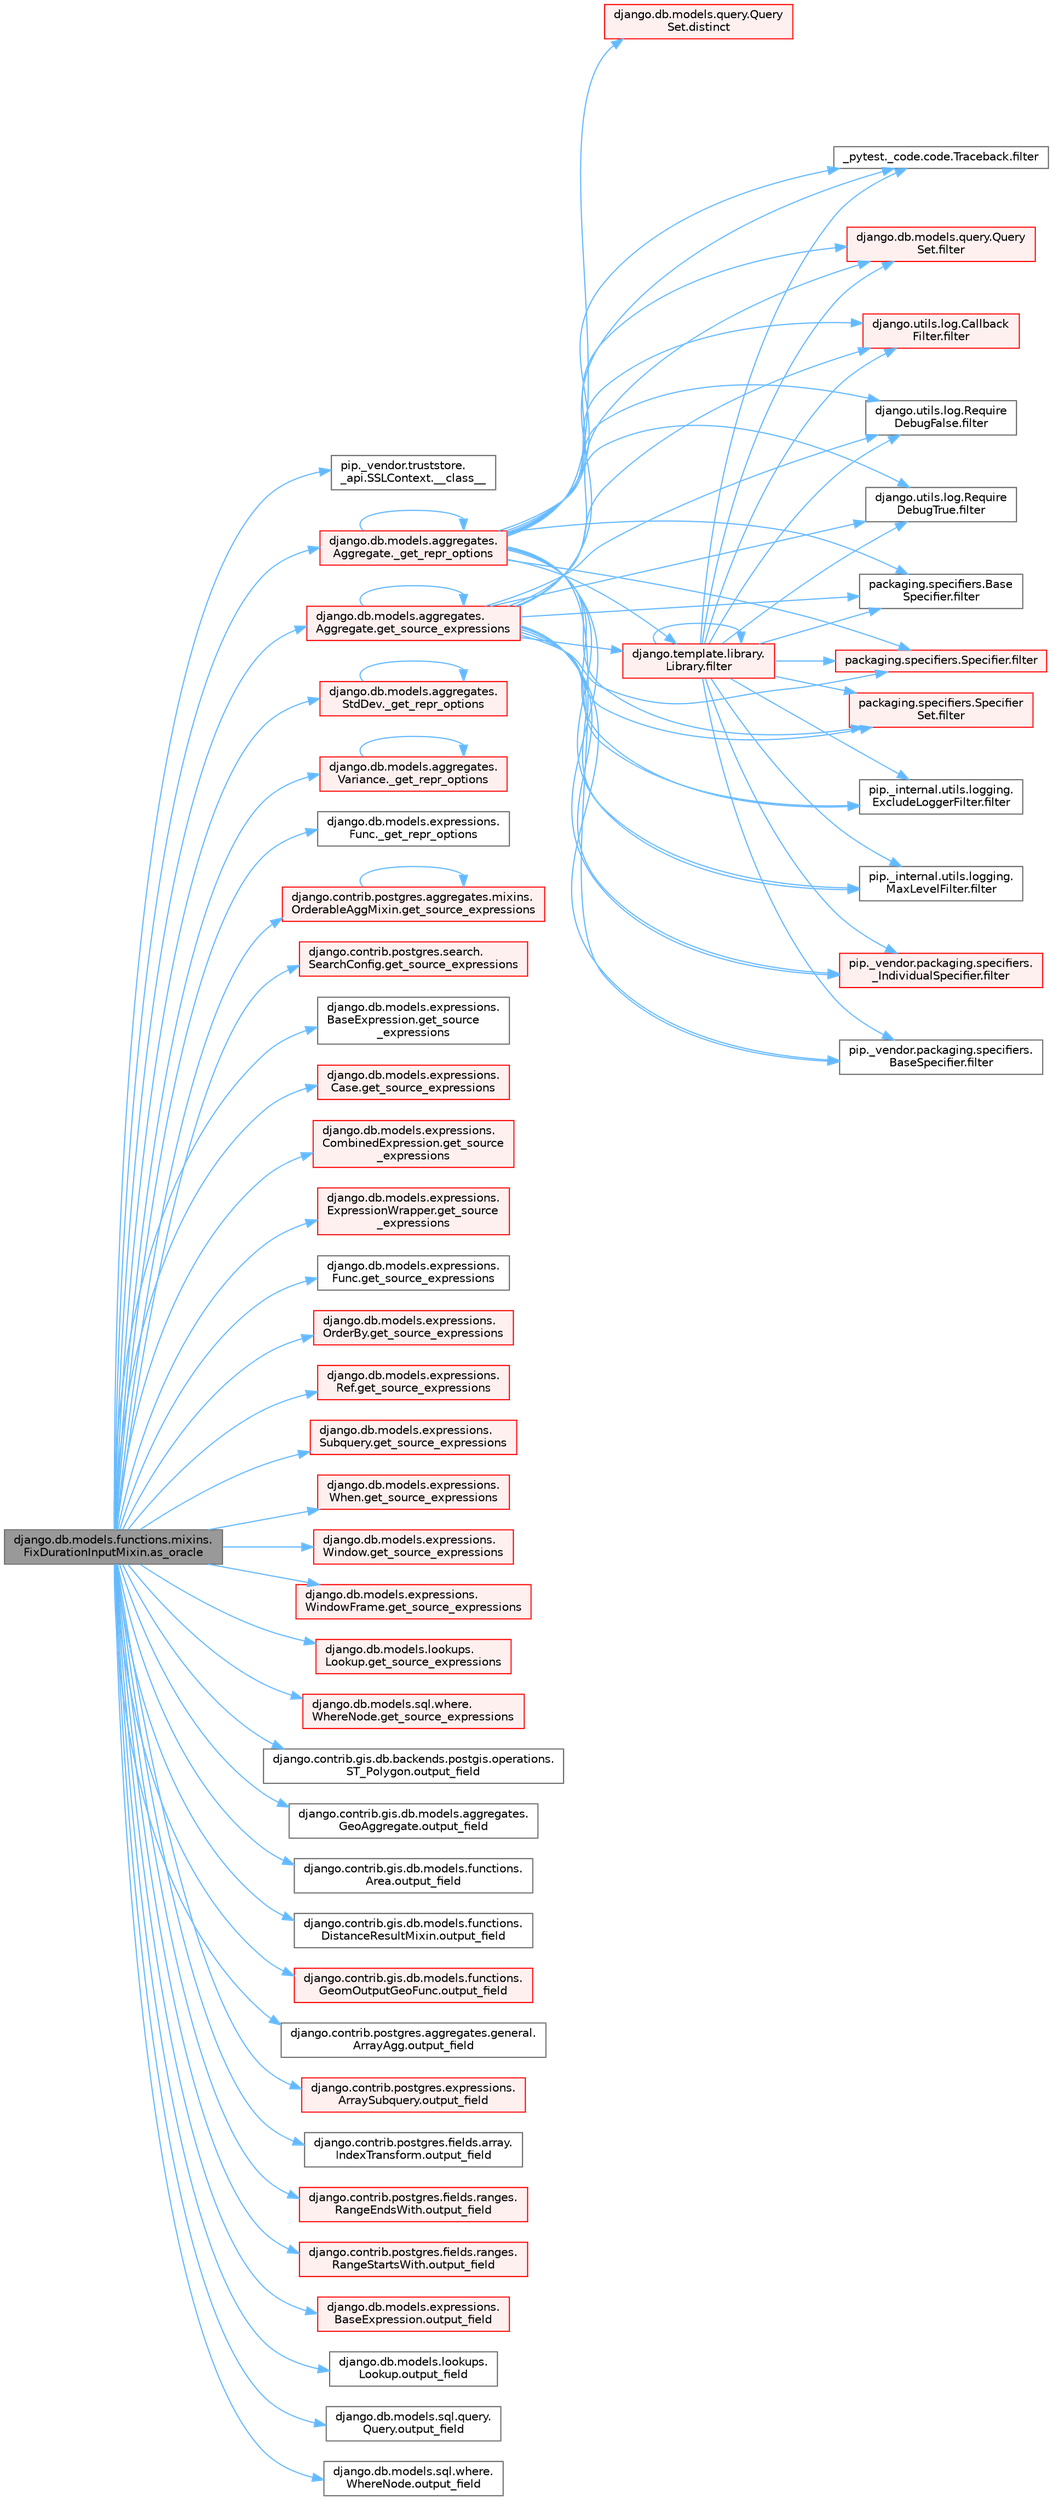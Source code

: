 digraph "django.db.models.functions.mixins.FixDurationInputMixin.as_oracle"
{
 // LATEX_PDF_SIZE
  bgcolor="transparent";
  edge [fontname=Helvetica,fontsize=10,labelfontname=Helvetica,labelfontsize=10];
  node [fontname=Helvetica,fontsize=10,shape=box,height=0.2,width=0.4];
  rankdir="LR";
  Node1 [id="Node000001",label="django.db.models.functions.mixins.\lFixDurationInputMixin.as_oracle",height=0.2,width=0.4,color="gray40", fillcolor="grey60", style="filled", fontcolor="black",tooltip=" "];
  Node1 -> Node2 [id="edge1_Node000001_Node000002",color="steelblue1",style="solid",tooltip=" "];
  Node2 [id="Node000002",label="pip._vendor.truststore.\l_api.SSLContext.__class__",height=0.2,width=0.4,color="grey40", fillcolor="white", style="filled",URL="$classpip_1_1__vendor_1_1truststore_1_1__api_1_1_s_s_l_context.html#a530861514f31eabaa3f513557d6e66de",tooltip=" "];
  Node1 -> Node3 [id="edge2_Node000001_Node000003",color="steelblue1",style="solid",tooltip=" "];
  Node3 [id="Node000003",label="django.db.models.aggregates.\lAggregate._get_repr_options",height=0.2,width=0.4,color="red", fillcolor="#FFF0F0", style="filled",URL="$classdjango_1_1db_1_1models_1_1aggregates_1_1_aggregate.html#a9256cb09b47d2922447ef2d7e78a9cc7",tooltip=" "];
  Node3 -> Node3 [id="edge3_Node000003_Node000003",color="steelblue1",style="solid",tooltip=" "];
  Node3 -> Node4 [id="edge4_Node000003_Node000004",color="steelblue1",style="solid",tooltip=" "];
  Node4 [id="Node000004",label="django.db.models.query.Query\lSet.distinct",height=0.2,width=0.4,color="red", fillcolor="#FFF0F0", style="filled",URL="$classdjango_1_1db_1_1models_1_1query_1_1_query_set.html#aa9770f8430dd78702cc6c439d6ae2f2e",tooltip=" "];
  Node3 -> Node20 [id="edge5_Node000003_Node000020",color="steelblue1",style="solid",tooltip=" "];
  Node20 [id="Node000020",label="_pytest._code.code.Traceback.filter",height=0.2,width=0.4,color="grey40", fillcolor="white", style="filled",URL="$class__pytest_1_1__code_1_1code_1_1_traceback.html#a55d326907d5380a46c4d3e52f002d33f",tooltip=" "];
  Node3 -> Node21 [id="edge6_Node000003_Node000021",color="steelblue1",style="solid",tooltip=" "];
  Node21 [id="Node000021",label="django.db.models.query.Query\lSet.filter",height=0.2,width=0.4,color="red", fillcolor="#FFF0F0", style="filled",URL="$classdjango_1_1db_1_1models_1_1query_1_1_query_set.html#a9c23f79ac5a5310d628b025b5ab7b7c5",tooltip=" "];
  Node3 -> Node23 [id="edge7_Node000003_Node000023",color="steelblue1",style="solid",tooltip=" "];
  Node23 [id="Node000023",label="django.template.library.\lLibrary.filter",height=0.2,width=0.4,color="red", fillcolor="#FFF0F0", style="filled",URL="$classdjango_1_1template_1_1library_1_1_library.html#ac67bb1211ffc0354d5bf33029a58aa43",tooltip=" "];
  Node23 -> Node20 [id="edge8_Node000023_Node000020",color="steelblue1",style="solid",tooltip=" "];
  Node23 -> Node21 [id="edge9_Node000023_Node000021",color="steelblue1",style="solid",tooltip=" "];
  Node23 -> Node23 [id="edge10_Node000023_Node000023",color="steelblue1",style="solid",tooltip=" "];
  Node23 -> Node24 [id="edge11_Node000023_Node000024",color="steelblue1",style="solid",tooltip=" "];
  Node24 [id="Node000024",label="django.utils.log.Callback\lFilter.filter",height=0.2,width=0.4,color="red", fillcolor="#FFF0F0", style="filled",URL="$classdjango_1_1utils_1_1log_1_1_callback_filter.html#acd2761b2200a4e66f4bd5b729ac43db2",tooltip=" "];
  Node23 -> Node30 [id="edge12_Node000023_Node000030",color="steelblue1",style="solid",tooltip=" "];
  Node30 [id="Node000030",label="django.utils.log.Require\lDebugFalse.filter",height=0.2,width=0.4,color="grey40", fillcolor="white", style="filled",URL="$classdjango_1_1utils_1_1log_1_1_require_debug_false.html#a42e51835198458e09fb949a7af83bef8",tooltip=" "];
  Node23 -> Node31 [id="edge13_Node000023_Node000031",color="steelblue1",style="solid",tooltip=" "];
  Node31 [id="Node000031",label="django.utils.log.Require\lDebugTrue.filter",height=0.2,width=0.4,color="grey40", fillcolor="white", style="filled",URL="$classdjango_1_1utils_1_1log_1_1_require_debug_true.html#a8e1e027eea730028f70556810076c0e8",tooltip=" "];
  Node23 -> Node32 [id="edge14_Node000023_Node000032",color="steelblue1",style="solid",tooltip=" "];
  Node32 [id="Node000032",label="packaging.specifiers.Base\lSpecifier.filter",height=0.2,width=0.4,color="grey40", fillcolor="white", style="filled",URL="$classpackaging_1_1specifiers_1_1_base_specifier.html#aa87c3c882d19a56dd1f949c4b1bde70d",tooltip=" "];
  Node23 -> Node33 [id="edge15_Node000023_Node000033",color="steelblue1",style="solid",tooltip=" "];
  Node33 [id="Node000033",label="packaging.specifiers.Specifier.filter",height=0.2,width=0.4,color="red", fillcolor="#FFF0F0", style="filled",URL="$classpackaging_1_1specifiers_1_1_specifier.html#a22d9e14c5343d89e742b098b6d7997f7",tooltip=" "];
  Node23 -> Node74 [id="edge16_Node000023_Node000074",color="steelblue1",style="solid",tooltip=" "];
  Node74 [id="Node000074",label="packaging.specifiers.Specifier\lSet.filter",height=0.2,width=0.4,color="red", fillcolor="#FFF0F0", style="filled",URL="$classpackaging_1_1specifiers_1_1_specifier_set.html#a65b70b2cc0c5bad34b31461955a36d87",tooltip=" "];
  Node23 -> Node105 [id="edge17_Node000023_Node000105",color="steelblue1",style="solid",tooltip=" "];
  Node105 [id="Node000105",label="pip._internal.utils.logging.\lExcludeLoggerFilter.filter",height=0.2,width=0.4,color="grey40", fillcolor="white", style="filled",URL="$classpip_1_1__internal_1_1utils_1_1logging_1_1_exclude_logger_filter.html#a633a3ddcdc0ebbb98edf2f1e0759d22a",tooltip=" "];
  Node23 -> Node106 [id="edge18_Node000023_Node000106",color="steelblue1",style="solid",tooltip=" "];
  Node106 [id="Node000106",label="pip._internal.utils.logging.\lMaxLevelFilter.filter",height=0.2,width=0.4,color="grey40", fillcolor="white", style="filled",URL="$classpip_1_1__internal_1_1utils_1_1logging_1_1_max_level_filter.html#ac46bbe4d91f47ed8f818f64d25ed2085",tooltip=" "];
  Node23 -> Node107 [id="edge19_Node000023_Node000107",color="steelblue1",style="solid",tooltip=" "];
  Node107 [id="Node000107",label="pip._vendor.packaging.specifiers.\l_IndividualSpecifier.filter",height=0.2,width=0.4,color="red", fillcolor="#FFF0F0", style="filled",URL="$classpip_1_1__vendor_1_1packaging_1_1specifiers_1_1___individual_specifier.html#a6203976cfa5ddd6a1f47f8dfe0669fd7",tooltip=" "];
  Node23 -> Node134 [id="edge20_Node000023_Node000134",color="steelblue1",style="solid",tooltip=" "];
  Node134 [id="Node000134",label="pip._vendor.packaging.specifiers.\lBaseSpecifier.filter",height=0.2,width=0.4,color="grey40", fillcolor="white", style="filled",URL="$classpip_1_1__vendor_1_1packaging_1_1specifiers_1_1_base_specifier.html#a1b2ef14b953df0cf1a317ea573d0ea5a",tooltip=" "];
  Node3 -> Node24 [id="edge21_Node000003_Node000024",color="steelblue1",style="solid",tooltip=" "];
  Node3 -> Node30 [id="edge22_Node000003_Node000030",color="steelblue1",style="solid",tooltip=" "];
  Node3 -> Node31 [id="edge23_Node000003_Node000031",color="steelblue1",style="solid",tooltip=" "];
  Node3 -> Node32 [id="edge24_Node000003_Node000032",color="steelblue1",style="solid",tooltip=" "];
  Node3 -> Node33 [id="edge25_Node000003_Node000033",color="steelblue1",style="solid",tooltip=" "];
  Node3 -> Node74 [id="edge26_Node000003_Node000074",color="steelblue1",style="solid",tooltip=" "];
  Node3 -> Node105 [id="edge27_Node000003_Node000105",color="steelblue1",style="solid",tooltip=" "];
  Node3 -> Node106 [id="edge28_Node000003_Node000106",color="steelblue1",style="solid",tooltip=" "];
  Node3 -> Node107 [id="edge29_Node000003_Node000107",color="steelblue1",style="solid",tooltip=" "];
  Node3 -> Node134 [id="edge30_Node000003_Node000134",color="steelblue1",style="solid",tooltip=" "];
  Node1 -> Node4528 [id="edge31_Node000001_Node004528",color="steelblue1",style="solid",tooltip=" "];
  Node4528 [id="Node004528",label="django.db.models.aggregates.\lStdDev._get_repr_options",height=0.2,width=0.4,color="red", fillcolor="#FFF0F0", style="filled",URL="$classdjango_1_1db_1_1models_1_1aggregates_1_1_std_dev.html#a2c36b9037c2741ef6e442da3462fabd0",tooltip=" "];
  Node4528 -> Node4528 [id="edge32_Node004528_Node004528",color="steelblue1",style="solid",tooltip=" "];
  Node1 -> Node4530 [id="edge33_Node000001_Node004530",color="steelblue1",style="solid",tooltip=" "];
  Node4530 [id="Node004530",label="django.db.models.aggregates.\lVariance._get_repr_options",height=0.2,width=0.4,color="red", fillcolor="#FFF0F0", style="filled",URL="$classdjango_1_1db_1_1models_1_1aggregates_1_1_variance.html#add91db811ff80be58f0bef3e87fa4f82",tooltip=" "];
  Node4530 -> Node4530 [id="edge34_Node004530_Node004530",color="steelblue1",style="solid",tooltip=" "];
  Node1 -> Node4531 [id="edge35_Node000001_Node004531",color="steelblue1",style="solid",tooltip=" "];
  Node4531 [id="Node004531",label="django.db.models.expressions.\lFunc._get_repr_options",height=0.2,width=0.4,color="grey40", fillcolor="white", style="filled",URL="$classdjango_1_1db_1_1models_1_1expressions_1_1_func.html#aec138b4dead4541806ac0da1d23f151b",tooltip=" "];
  Node1 -> Node253 [id="edge36_Node000001_Node000253",color="steelblue1",style="solid",tooltip=" "];
  Node253 [id="Node000253",label="django.contrib.postgres.aggregates.mixins.\lOrderableAggMixin.get_source_expressions",height=0.2,width=0.4,color="red", fillcolor="#FFF0F0", style="filled",URL="$classdjango_1_1contrib_1_1postgres_1_1aggregates_1_1mixins_1_1_orderable_agg_mixin.html#abed9d6bb5142aafc8b77ac03f9d7a989",tooltip=" "];
  Node253 -> Node253 [id="edge37_Node000253_Node000253",color="steelblue1",style="solid",tooltip=" "];
  Node1 -> Node255 [id="edge38_Node000001_Node000255",color="steelblue1",style="solid",tooltip=" "];
  Node255 [id="Node000255",label="django.contrib.postgres.search.\lSearchConfig.get_source_expressions",height=0.2,width=0.4,color="red", fillcolor="#FFF0F0", style="filled",URL="$classdjango_1_1contrib_1_1postgres_1_1search_1_1_search_config.html#a2c17d4dfedc6381528df8a0a1b3751bf",tooltip=" "];
  Node1 -> Node258 [id="edge39_Node000001_Node000258",color="steelblue1",style="solid",tooltip=" "];
  Node258 [id="Node000258",label="django.db.models.aggregates.\lAggregate.get_source_expressions",height=0.2,width=0.4,color="red", fillcolor="#FFF0F0", style="filled",URL="$classdjango_1_1db_1_1models_1_1aggregates_1_1_aggregate.html#a4a47839518c013f780a931e4bcf2d4f1",tooltip=" "];
  Node258 -> Node20 [id="edge40_Node000258_Node000020",color="steelblue1",style="solid",tooltip=" "];
  Node258 -> Node21 [id="edge41_Node000258_Node000021",color="steelblue1",style="solid",tooltip=" "];
  Node258 -> Node23 [id="edge42_Node000258_Node000023",color="steelblue1",style="solid",tooltip=" "];
  Node258 -> Node24 [id="edge43_Node000258_Node000024",color="steelblue1",style="solid",tooltip=" "];
  Node258 -> Node30 [id="edge44_Node000258_Node000030",color="steelblue1",style="solid",tooltip=" "];
  Node258 -> Node31 [id="edge45_Node000258_Node000031",color="steelblue1",style="solid",tooltip=" "];
  Node258 -> Node32 [id="edge46_Node000258_Node000032",color="steelblue1",style="solid",tooltip=" "];
  Node258 -> Node33 [id="edge47_Node000258_Node000033",color="steelblue1",style="solid",tooltip=" "];
  Node258 -> Node74 [id="edge48_Node000258_Node000074",color="steelblue1",style="solid",tooltip=" "];
  Node258 -> Node105 [id="edge49_Node000258_Node000105",color="steelblue1",style="solid",tooltip=" "];
  Node258 -> Node106 [id="edge50_Node000258_Node000106",color="steelblue1",style="solid",tooltip=" "];
  Node258 -> Node107 [id="edge51_Node000258_Node000107",color="steelblue1",style="solid",tooltip=" "];
  Node258 -> Node134 [id="edge52_Node000258_Node000134",color="steelblue1",style="solid",tooltip=" "];
  Node258 -> Node258 [id="edge53_Node000258_Node000258",color="steelblue1",style="solid",tooltip=" "];
  Node1 -> Node1268 [id="edge54_Node000001_Node001268",color="steelblue1",style="solid",tooltip=" "];
  Node1268 [id="Node001268",label="django.db.models.expressions.\lBaseExpression.get_source\l_expressions",height=0.2,width=0.4,color="grey40", fillcolor="white", style="filled",URL="$classdjango_1_1db_1_1models_1_1expressions_1_1_base_expression.html#a1a052b2bf91363cc1367dbffb2b47708",tooltip=" "];
  Node1 -> Node1269 [id="edge55_Node000001_Node001269",color="steelblue1",style="solid",tooltip=" "];
  Node1269 [id="Node001269",label="django.db.models.expressions.\lCase.get_source_expressions",height=0.2,width=0.4,color="red", fillcolor="#FFF0F0", style="filled",URL="$classdjango_1_1db_1_1models_1_1expressions_1_1_case.html#a342de2ff64d7b1a41e1a86d89dee51b4",tooltip=" "];
  Node1 -> Node1270 [id="edge56_Node000001_Node001270",color="steelblue1",style="solid",tooltip=" "];
  Node1270 [id="Node001270",label="django.db.models.expressions.\lCombinedExpression.get_source\l_expressions",height=0.2,width=0.4,color="red", fillcolor="#FFF0F0", style="filled",URL="$classdjango_1_1db_1_1models_1_1expressions_1_1_combined_expression.html#a310a894787d41c927558cb35b23d3a90",tooltip=" "];
  Node1 -> Node1271 [id="edge57_Node000001_Node001271",color="steelblue1",style="solid",tooltip=" "];
  Node1271 [id="Node001271",label="django.db.models.expressions.\lExpressionWrapper.get_source\l_expressions",height=0.2,width=0.4,color="red", fillcolor="#FFF0F0", style="filled",URL="$classdjango_1_1db_1_1models_1_1expressions_1_1_expression_wrapper.html#abdd54fb24f108830588d86a69e619e8f",tooltip=" "];
  Node1 -> Node1275 [id="edge58_Node000001_Node001275",color="steelblue1",style="solid",tooltip=" "];
  Node1275 [id="Node001275",label="django.db.models.expressions.\lFunc.get_source_expressions",height=0.2,width=0.4,color="grey40", fillcolor="white", style="filled",URL="$classdjango_1_1db_1_1models_1_1expressions_1_1_func.html#a2edd81324f310981c50c4d7d6b02fc36",tooltip=" "];
  Node1 -> Node1276 [id="edge59_Node000001_Node001276",color="steelblue1",style="solid",tooltip=" "];
  Node1276 [id="Node001276",label="django.db.models.expressions.\lOrderBy.get_source_expressions",height=0.2,width=0.4,color="red", fillcolor="#FFF0F0", style="filled",URL="$classdjango_1_1db_1_1models_1_1expressions_1_1_order_by.html#aa0b698a72cab3662300d9849e2e0b2df",tooltip=" "];
  Node1 -> Node1277 [id="edge60_Node000001_Node001277",color="steelblue1",style="solid",tooltip=" "];
  Node1277 [id="Node001277",label="django.db.models.expressions.\lRef.get_source_expressions",height=0.2,width=0.4,color="red", fillcolor="#FFF0F0", style="filled",URL="$classdjango_1_1db_1_1models_1_1expressions_1_1_ref.html#a34966901a7ce794db70ff599b65fe2ce",tooltip=" "];
  Node1 -> Node1278 [id="edge61_Node000001_Node001278",color="steelblue1",style="solid",tooltip=" "];
  Node1278 [id="Node001278",label="django.db.models.expressions.\lSubquery.get_source_expressions",height=0.2,width=0.4,color="red", fillcolor="#FFF0F0", style="filled",URL="$classdjango_1_1db_1_1models_1_1expressions_1_1_subquery.html#a39b90b2b3d0ee3caf0b75571062f214e",tooltip=" "];
  Node1 -> Node1279 [id="edge62_Node000001_Node001279",color="steelblue1",style="solid",tooltip=" "];
  Node1279 [id="Node001279",label="django.db.models.expressions.\lWhen.get_source_expressions",height=0.2,width=0.4,color="red", fillcolor="#FFF0F0", style="filled",URL="$classdjango_1_1db_1_1models_1_1expressions_1_1_when.html#aed38e210fabf48478aed2ff00ccbdfbe",tooltip=" "];
  Node1 -> Node1284 [id="edge63_Node000001_Node001284",color="steelblue1",style="solid",tooltip=" "];
  Node1284 [id="Node001284",label="django.db.models.expressions.\lWindow.get_source_expressions",height=0.2,width=0.4,color="red", fillcolor="#FFF0F0", style="filled",URL="$classdjango_1_1db_1_1models_1_1expressions_1_1_window.html#a52d79e8fa282239e67f8d9cdc5112388",tooltip=" "];
  Node1 -> Node1285 [id="edge64_Node000001_Node001285",color="steelblue1",style="solid",tooltip=" "];
  Node1285 [id="Node001285",label="django.db.models.expressions.\lWindowFrame.get_source_expressions",height=0.2,width=0.4,color="red", fillcolor="#FFF0F0", style="filled",URL="$classdjango_1_1db_1_1models_1_1expressions_1_1_window_frame.html#a4b54c4c9b4c4a68308953d25703a2544",tooltip=" "];
  Node1 -> Node3806 [id="edge65_Node000001_Node003806",color="steelblue1",style="solid",tooltip=" "];
  Node3806 [id="Node003806",label="django.db.models.lookups.\lLookup.get_source_expressions",height=0.2,width=0.4,color="red", fillcolor="#FFF0F0", style="filled",URL="$classdjango_1_1db_1_1models_1_1lookups_1_1_lookup.html#ab733397a7e7276a69a7092430799a22a",tooltip=" "];
  Node1 -> Node3808 [id="edge66_Node000001_Node003808",color="steelblue1",style="solid",tooltip=" "];
  Node3808 [id="Node003808",label="django.db.models.sql.where.\lWhereNode.get_source_expressions",height=0.2,width=0.4,color="red", fillcolor="#FFF0F0", style="filled",URL="$classdjango_1_1db_1_1models_1_1sql_1_1where_1_1_where_node.html#ae3155308ff1faf4914e3e7f0134f49d7",tooltip=" "];
  Node1 -> Node242 [id="edge67_Node000001_Node000242",color="steelblue1",style="solid",tooltip=" "];
  Node242 [id="Node000242",label="django.contrib.gis.db.backends.postgis.operations.\lST_Polygon.output_field",height=0.2,width=0.4,color="grey40", fillcolor="white", style="filled",URL="$classdjango_1_1contrib_1_1gis_1_1db_1_1backends_1_1postgis_1_1operations_1_1_s_t___polygon.html#a4427b1b0cb4e6df4fde6c045c562118a",tooltip=" "];
  Node1 -> Node243 [id="edge68_Node000001_Node000243",color="steelblue1",style="solid",tooltip=" "];
  Node243 [id="Node000243",label="django.contrib.gis.db.models.aggregates.\lGeoAggregate.output_field",height=0.2,width=0.4,color="grey40", fillcolor="white", style="filled",URL="$classdjango_1_1contrib_1_1gis_1_1db_1_1models_1_1aggregates_1_1_geo_aggregate.html#a1f680d71d32335c5854387fa09555108",tooltip=" "];
  Node1 -> Node244 [id="edge69_Node000001_Node000244",color="steelblue1",style="solid",tooltip=" "];
  Node244 [id="Node000244",label="django.contrib.gis.db.models.functions.\lArea.output_field",height=0.2,width=0.4,color="grey40", fillcolor="white", style="filled",URL="$classdjango_1_1contrib_1_1gis_1_1db_1_1models_1_1functions_1_1_area.html#a017724b08cd640b0e7e834e003cc103d",tooltip=" "];
  Node1 -> Node245 [id="edge70_Node000001_Node000245",color="steelblue1",style="solid",tooltip=" "];
  Node245 [id="Node000245",label="django.contrib.gis.db.models.functions.\lDistanceResultMixin.output_field",height=0.2,width=0.4,color="grey40", fillcolor="white", style="filled",URL="$classdjango_1_1contrib_1_1gis_1_1db_1_1models_1_1functions_1_1_distance_result_mixin.html#af219b5c12f89e181ada240244818e239",tooltip=" "];
  Node1 -> Node246 [id="edge71_Node000001_Node000246",color="steelblue1",style="solid",tooltip=" "];
  Node246 [id="Node000246",label="django.contrib.gis.db.models.functions.\lGeomOutputGeoFunc.output_field",height=0.2,width=0.4,color="red", fillcolor="#FFF0F0", style="filled",URL="$classdjango_1_1contrib_1_1gis_1_1db_1_1models_1_1functions_1_1_geom_output_geo_func.html#a55415993f9af0a2cbde3681557342482",tooltip=" "];
  Node1 -> Node248 [id="edge72_Node000001_Node000248",color="steelblue1",style="solid",tooltip=" "];
  Node248 [id="Node000248",label="django.contrib.postgres.aggregates.general.\lArrayAgg.output_field",height=0.2,width=0.4,color="grey40", fillcolor="white", style="filled",URL="$classdjango_1_1contrib_1_1postgres_1_1aggregates_1_1general_1_1_array_agg.html#a845ed6cbbb6d6fe470d9478934ade450",tooltip=" "];
  Node1 -> Node249 [id="edge73_Node000001_Node000249",color="steelblue1",style="solid",tooltip=" "];
  Node249 [id="Node000249",label="django.contrib.postgres.expressions.\lArraySubquery.output_field",height=0.2,width=0.4,color="red", fillcolor="#FFF0F0", style="filled",URL="$classdjango_1_1contrib_1_1postgres_1_1expressions_1_1_array_subquery.html#adfc4d450008ff7b23517e73cbd1ad172",tooltip=" "];
  Node1 -> Node250 [id="edge74_Node000001_Node000250",color="steelblue1",style="solid",tooltip=" "];
  Node250 [id="Node000250",label="django.contrib.postgres.fields.array.\lIndexTransform.output_field",height=0.2,width=0.4,color="grey40", fillcolor="white", style="filled",URL="$classdjango_1_1contrib_1_1postgres_1_1fields_1_1array_1_1_index_transform.html#ae3ca901f64e761da8d9dff087275f9ef",tooltip=" "];
  Node1 -> Node251 [id="edge75_Node000001_Node000251",color="steelblue1",style="solid",tooltip=" "];
  Node251 [id="Node000251",label="django.contrib.postgres.fields.ranges.\lRangeEndsWith.output_field",height=0.2,width=0.4,color="red", fillcolor="#FFF0F0", style="filled",URL="$classdjango_1_1contrib_1_1postgres_1_1fields_1_1ranges_1_1_range_ends_with.html#ab81e75d2435974b6171ddb1cbce4ebd9",tooltip=" "];
  Node1 -> Node1263 [id="edge76_Node000001_Node001263",color="steelblue1",style="solid",tooltip=" "];
  Node1263 [id="Node001263",label="django.contrib.postgres.fields.ranges.\lRangeStartsWith.output_field",height=0.2,width=0.4,color="red", fillcolor="#FFF0F0", style="filled",URL="$classdjango_1_1contrib_1_1postgres_1_1fields_1_1ranges_1_1_range_starts_with.html#a4e864cbda43e695a0ae6b2c3b4ced157",tooltip=" "];
  Node1 -> Node1264 [id="edge77_Node000001_Node001264",color="steelblue1",style="solid",tooltip=" "];
  Node1264 [id="Node001264",label="django.db.models.expressions.\lBaseExpression.output_field",height=0.2,width=0.4,color="red", fillcolor="#FFF0F0", style="filled",URL="$classdjango_1_1db_1_1models_1_1expressions_1_1_base_expression.html#a7f0982cb1de5cdeaa7f043c3ae611a6d",tooltip=" "];
  Node1 -> Node1746 [id="edge78_Node000001_Node001746",color="steelblue1",style="solid",tooltip=" "];
  Node1746 [id="Node001746",label="django.db.models.lookups.\lLookup.output_field",height=0.2,width=0.4,color="grey40", fillcolor="white", style="filled",URL="$classdjango_1_1db_1_1models_1_1lookups_1_1_lookup.html#ac5f7b4f3c6722942ef415a8f83b98745",tooltip=" "];
  Node1 -> Node1747 [id="edge79_Node000001_Node001747",color="steelblue1",style="solid",tooltip=" "];
  Node1747 [id="Node001747",label="django.db.models.sql.query.\lQuery.output_field",height=0.2,width=0.4,color="grey40", fillcolor="white", style="filled",URL="$classdjango_1_1db_1_1models_1_1sql_1_1query_1_1_query.html#a53ec5a7472740d502ccbe1a6e526aa26",tooltip=" "];
  Node1 -> Node1748 [id="edge80_Node000001_Node001748",color="steelblue1",style="solid",tooltip=" "];
  Node1748 [id="Node001748",label="django.db.models.sql.where.\lWhereNode.output_field",height=0.2,width=0.4,color="grey40", fillcolor="white", style="filled",URL="$classdjango_1_1db_1_1models_1_1sql_1_1where_1_1_where_node.html#ac9648ee33da9c2746f6ca859befdf6b2",tooltip=" "];
}
